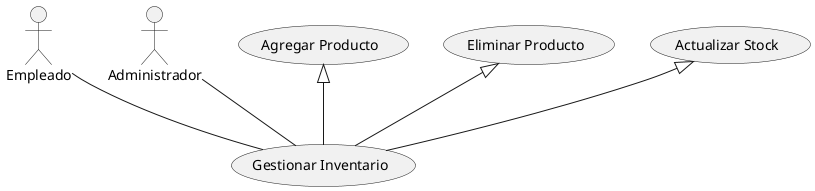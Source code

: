 @startuml
actor Empleado
actor Administrador

(Agregar Producto) <|-- (Gestionar Inventario)
(Eliminar Producto) <|-- (Gestionar Inventario)
(Actualizar Stock) <|-- (Gestionar Inventario)

Empleado -- (Gestionar Inventario)
Administrador -- (Gestionar Inventario)
@enduml
